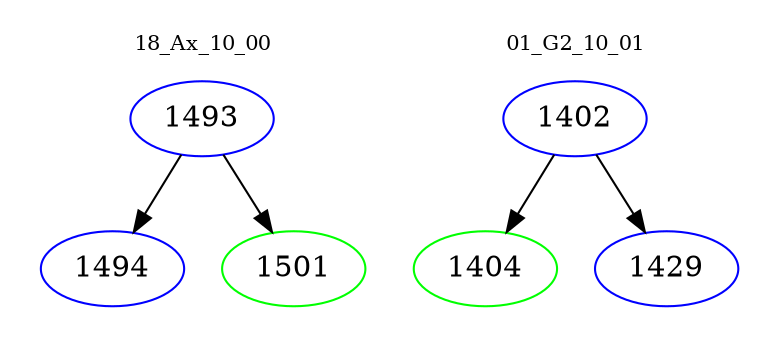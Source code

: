 digraph{
subgraph cluster_0 {
color = white
label = "18_Ax_10_00";
fontsize=10;
T0_1493 [label="1493", color="blue"]
T0_1493 -> T0_1494 [color="black"]
T0_1494 [label="1494", color="blue"]
T0_1493 -> T0_1501 [color="black"]
T0_1501 [label="1501", color="green"]
}
subgraph cluster_1 {
color = white
label = "01_G2_10_01";
fontsize=10;
T1_1402 [label="1402", color="blue"]
T1_1402 -> T1_1404 [color="black"]
T1_1404 [label="1404", color="green"]
T1_1402 -> T1_1429 [color="black"]
T1_1429 [label="1429", color="blue"]
}
}
